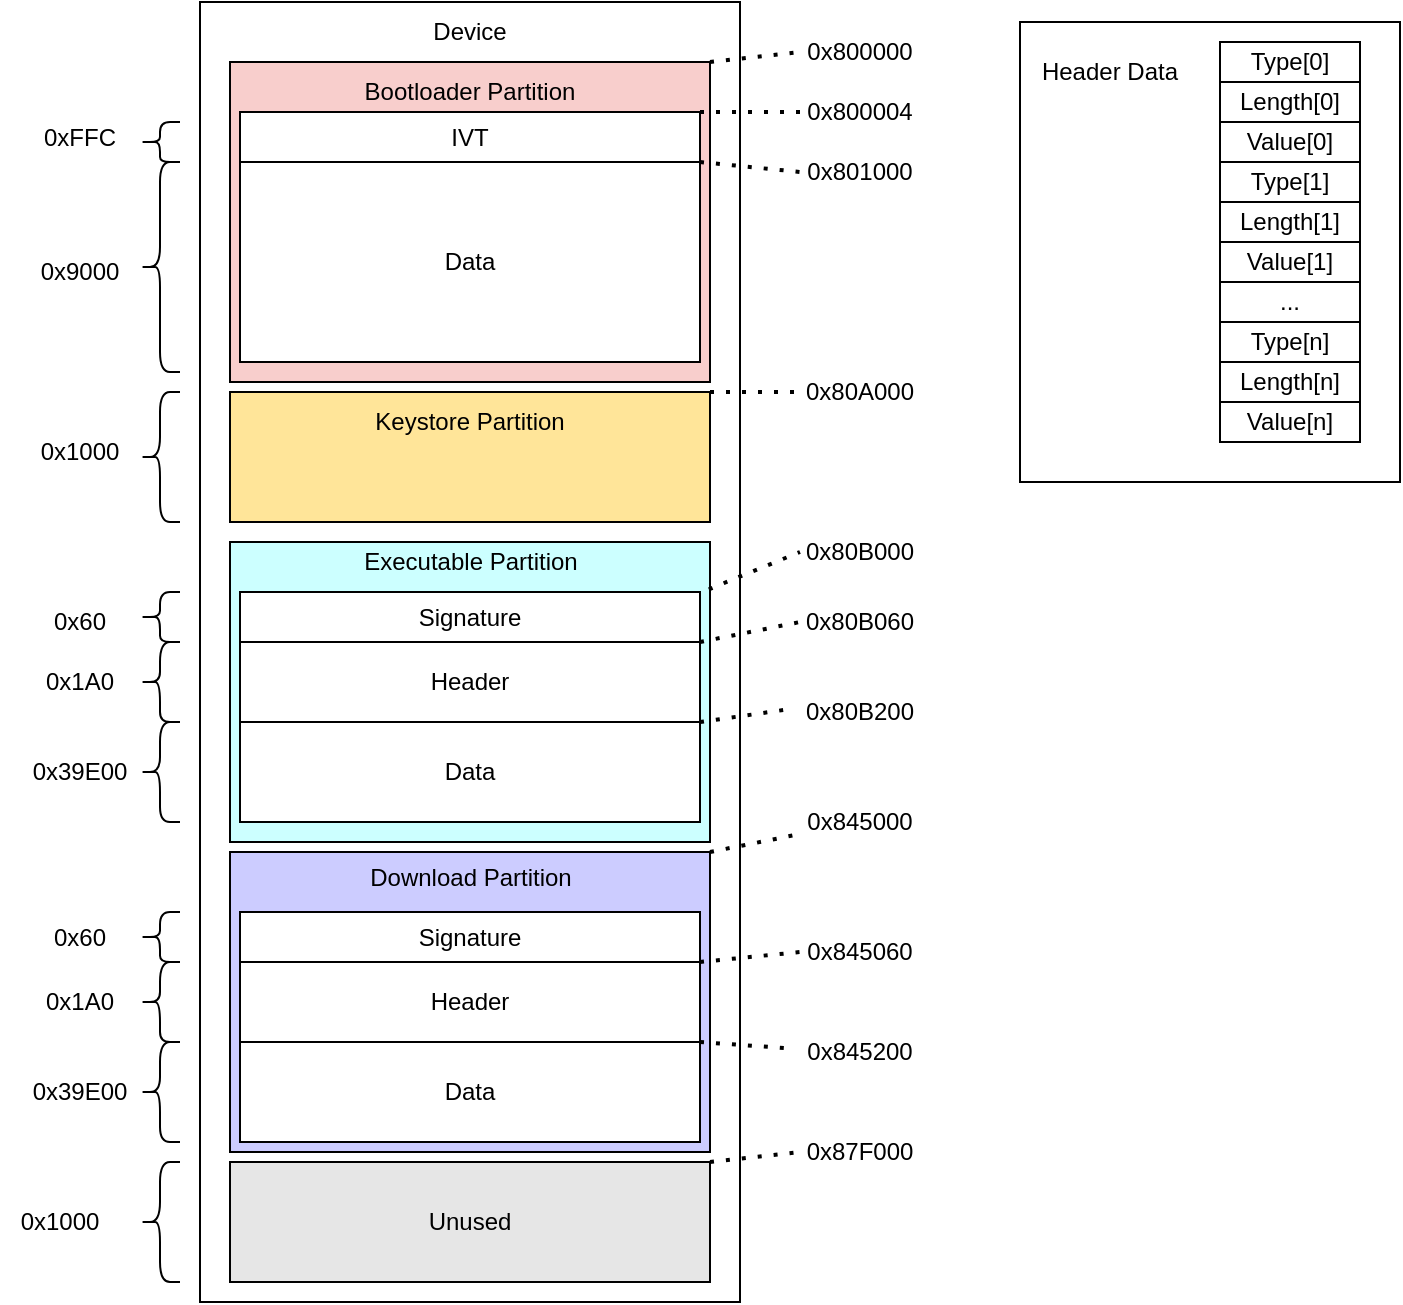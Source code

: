 <mxfile version="21.6.1" type="device">
  <diagram name="Page-1" id="_nUEg1OO4axg-l0EBhOR">
    <mxGraphModel dx="1276" dy="606" grid="1" gridSize="10" guides="1" tooltips="1" connect="1" arrows="1" fold="1" page="1" pageScale="1" pageWidth="850" pageHeight="1100" math="0" shadow="0">
      <root>
        <mxCell id="0" />
        <mxCell id="1" parent="0" />
        <mxCell id="oEjiscb--eVqVBD1iAIG-1" value="" style="rounded=0;whiteSpace=wrap;html=1;" parent="1" vertex="1">
          <mxGeometry x="220" y="60" width="270" height="650" as="geometry" />
        </mxCell>
        <mxCell id="oEjiscb--eVqVBD1iAIG-2" value="" style="rounded=0;whiteSpace=wrap;html=1;" parent="1" vertex="1">
          <mxGeometry x="630" y="70" width="190" height="230" as="geometry" />
        </mxCell>
        <mxCell id="oEjiscb--eVqVBD1iAIG-3" value="" style="rounded=0;whiteSpace=wrap;html=1;fillColor=#F8CECC;" parent="1" vertex="1">
          <mxGeometry x="235" y="90" width="240" height="160" as="geometry" />
        </mxCell>
        <mxCell id="oEjiscb--eVqVBD1iAIG-4" value="Type[0]" style="rounded=0;whiteSpace=wrap;html=1;" parent="1" vertex="1">
          <mxGeometry x="730" y="80" width="70" height="20" as="geometry" />
        </mxCell>
        <mxCell id="oEjiscb--eVqVBD1iAIG-5" value="Length[0]" style="rounded=0;whiteSpace=wrap;html=1;" parent="1" vertex="1">
          <mxGeometry x="730" y="100" width="70" height="20" as="geometry" />
        </mxCell>
        <mxCell id="oEjiscb--eVqVBD1iAIG-6" value="Value[0]" style="rounded=0;whiteSpace=wrap;html=1;" parent="1" vertex="1">
          <mxGeometry x="730" y="120" width="70" height="20" as="geometry" />
        </mxCell>
        <mxCell id="oEjiscb--eVqVBD1iAIG-7" value="Type[1]" style="rounded=0;whiteSpace=wrap;html=1;" parent="1" vertex="1">
          <mxGeometry x="730" y="140" width="70" height="20" as="geometry" />
        </mxCell>
        <mxCell id="oEjiscb--eVqVBD1iAIG-8" value="Length[1]" style="rounded=0;whiteSpace=wrap;html=1;" parent="1" vertex="1">
          <mxGeometry x="730" y="160" width="70" height="20" as="geometry" />
        </mxCell>
        <mxCell id="oEjiscb--eVqVBD1iAIG-9" value="Value[1]" style="rounded=0;whiteSpace=wrap;html=1;" parent="1" vertex="1">
          <mxGeometry x="730" y="180" width="70" height="20" as="geometry" />
        </mxCell>
        <mxCell id="oEjiscb--eVqVBD1iAIG-10" value="Type[n]" style="rounded=0;whiteSpace=wrap;html=1;" parent="1" vertex="1">
          <mxGeometry x="730" y="220" width="70" height="20" as="geometry" />
        </mxCell>
        <mxCell id="oEjiscb--eVqVBD1iAIG-11" value="Length[n]" style="rounded=0;whiteSpace=wrap;html=1;" parent="1" vertex="1">
          <mxGeometry x="730" y="240" width="70" height="20" as="geometry" />
        </mxCell>
        <mxCell id="oEjiscb--eVqVBD1iAIG-12" value="Value[n]" style="rounded=0;whiteSpace=wrap;html=1;" parent="1" vertex="1">
          <mxGeometry x="730" y="260" width="70" height="20" as="geometry" />
        </mxCell>
        <mxCell id="oEjiscb--eVqVBD1iAIG-13" value="..." style="rounded=0;whiteSpace=wrap;html=1;" parent="1" vertex="1">
          <mxGeometry x="730" y="200" width="70" height="20" as="geometry" />
        </mxCell>
        <mxCell id="oEjiscb--eVqVBD1iAIG-14" value="Header Data" style="text;html=1;strokeColor=none;fillColor=none;align=center;verticalAlign=middle;whiteSpace=wrap;rounded=0;" parent="1" vertex="1">
          <mxGeometry x="630" y="80" width="90" height="30" as="geometry" />
        </mxCell>
        <mxCell id="oEjiscb--eVqVBD1iAIG-15" value="Device" style="text;html=1;strokeColor=none;fillColor=none;align=center;verticalAlign=middle;whiteSpace=wrap;rounded=0;" parent="1" vertex="1">
          <mxGeometry x="325" y="60" width="60" height="30" as="geometry" />
        </mxCell>
        <mxCell id="oEjiscb--eVqVBD1iAIG-16" value="Bootloader Partition" style="text;html=1;strokeColor=none;fillColor=none;align=center;verticalAlign=middle;whiteSpace=wrap;rounded=0;" parent="1" vertex="1">
          <mxGeometry x="295" y="90" width="120" height="30" as="geometry" />
        </mxCell>
        <mxCell id="oEjiscb--eVqVBD1iAIG-18" value="0x800000" style="text;html=1;strokeColor=none;fillColor=none;align=center;verticalAlign=middle;whiteSpace=wrap;rounded=0;" parent="1" vertex="1">
          <mxGeometry x="520" y="70" width="60" height="30" as="geometry" />
        </mxCell>
        <mxCell id="oEjiscb--eVqVBD1iAIG-19" value="IVT" style="rounded=0;whiteSpace=wrap;html=1;" parent="1" vertex="1">
          <mxGeometry x="240" y="115" width="230" height="25" as="geometry" />
        </mxCell>
        <mxCell id="oEjiscb--eVqVBD1iAIG-23" value="" style="endArrow=none;dashed=1;html=1;dashPattern=1 3;strokeWidth=2;rounded=0;entryX=0;entryY=0.5;entryDx=0;entryDy=0;exitX=1;exitY=0;exitDx=0;exitDy=0;" parent="1" source="oEjiscb--eVqVBD1iAIG-3" target="oEjiscb--eVqVBD1iAIG-18" edge="1">
          <mxGeometry width="50" height="50" relative="1" as="geometry">
            <mxPoint x="560" y="180" as="sourcePoint" />
            <mxPoint x="610" y="130" as="targetPoint" />
          </mxGeometry>
        </mxCell>
        <mxCell id="oEjiscb--eVqVBD1iAIG-25" value="0x80A000" style="text;html=1;strokeColor=none;fillColor=none;align=center;verticalAlign=middle;whiteSpace=wrap;rounded=0;" parent="1" vertex="1">
          <mxGeometry x="520" y="240" width="60" height="30" as="geometry" />
        </mxCell>
        <mxCell id="oEjiscb--eVqVBD1iAIG-27" value="" style="rounded=0;whiteSpace=wrap;html=1;fillColor=#FFE599;" parent="1" vertex="1">
          <mxGeometry x="235" y="255" width="240" height="65" as="geometry" />
        </mxCell>
        <mxCell id="oEjiscb--eVqVBD1iAIG-31" value="" style="endArrow=none;dashed=1;html=1;dashPattern=1 3;strokeWidth=2;rounded=0;entryX=0;entryY=0.5;entryDx=0;entryDy=0;exitX=1;exitY=0;exitDx=0;exitDy=0;" parent="1" source="oEjiscb--eVqVBD1iAIG-27" target="oEjiscb--eVqVBD1iAIG-25" edge="1">
          <mxGeometry width="50" height="50" relative="1" as="geometry">
            <mxPoint x="570" y="580" as="sourcePoint" />
            <mxPoint x="620" y="530" as="targetPoint" />
          </mxGeometry>
        </mxCell>
        <mxCell id="oEjiscb--eVqVBD1iAIG-32" value="0x800004" style="text;html=1;strokeColor=none;fillColor=none;align=center;verticalAlign=middle;whiteSpace=wrap;rounded=0;" parent="1" vertex="1">
          <mxGeometry x="520" y="100" width="60" height="30" as="geometry" />
        </mxCell>
        <mxCell id="oEjiscb--eVqVBD1iAIG-34" value="" style="endArrow=none;dashed=1;html=1;dashPattern=1 3;strokeWidth=2;rounded=0;entryX=0;entryY=0.5;entryDx=0;entryDy=0;exitX=1;exitY=0;exitDx=0;exitDy=0;" parent="1" source="oEjiscb--eVqVBD1iAIG-19" target="oEjiscb--eVqVBD1iAIG-32" edge="1">
          <mxGeometry width="50" height="50" relative="1" as="geometry">
            <mxPoint x="590" y="190" as="sourcePoint" />
            <mxPoint x="640" y="140" as="targetPoint" />
          </mxGeometry>
        </mxCell>
        <mxCell id="oEjiscb--eVqVBD1iAIG-43" value="Keystore Partition" style="text;html=1;strokeColor=none;fillColor=none;align=center;verticalAlign=middle;whiteSpace=wrap;rounded=0;" parent="1" vertex="1">
          <mxGeometry x="295" y="255" width="120" height="30" as="geometry" />
        </mxCell>
        <mxCell id="oEjiscb--eVqVBD1iAIG-61" value="" style="rounded=0;whiteSpace=wrap;html=1;fillColor=#CCFFFF;" parent="1" vertex="1">
          <mxGeometry x="235" y="330" width="240" height="150" as="geometry" />
        </mxCell>
        <mxCell id="oEjiscb--eVqVBD1iAIG-62" value="Executable Partition" style="text;html=1;strokeColor=none;fillColor=none;align=center;verticalAlign=middle;whiteSpace=wrap;rounded=0;" parent="1" vertex="1">
          <mxGeometry x="292.5" y="330" width="125" height="20" as="geometry" />
        </mxCell>
        <mxCell id="oEjiscb--eVqVBD1iAIG-64" value="0x80B000" style="text;html=1;strokeColor=none;fillColor=none;align=center;verticalAlign=middle;whiteSpace=wrap;rounded=0;" parent="1" vertex="1">
          <mxGeometry x="520" y="320" width="60" height="30" as="geometry" />
        </mxCell>
        <mxCell id="oEjiscb--eVqVBD1iAIG-65" value="Header" style="rounded=0;whiteSpace=wrap;html=1;" parent="1" vertex="1">
          <mxGeometry x="240" y="380" width="230" height="40" as="geometry" />
        </mxCell>
        <mxCell id="oEjiscb--eVqVBD1iAIG-66" value="" style="endArrow=none;dashed=1;html=1;dashPattern=1 3;strokeWidth=2;rounded=0;entryX=0;entryY=0.5;entryDx=0;entryDy=0;exitX=0.987;exitY=0.067;exitDx=0;exitDy=0;exitPerimeter=0;" parent="1" source="oEjiscb--eVqVBD1iAIG-94" target="oEjiscb--eVqVBD1iAIG-64" edge="1">
          <mxGeometry width="50" height="50" relative="1" as="geometry">
            <mxPoint x="500" y="450" as="sourcePoint" />
            <mxPoint x="550" y="400" as="targetPoint" />
          </mxGeometry>
        </mxCell>
        <mxCell id="oEjiscb--eVqVBD1iAIG-67" value="0x80B060" style="text;html=1;strokeColor=none;fillColor=none;align=center;verticalAlign=middle;whiteSpace=wrap;rounded=0;" parent="1" vertex="1">
          <mxGeometry x="520" y="355" width="60" height="30" as="geometry" />
        </mxCell>
        <mxCell id="oEjiscb--eVqVBD1iAIG-68" value="" style="endArrow=none;dashed=1;html=1;dashPattern=1 3;strokeWidth=2;rounded=0;entryX=0;entryY=0.5;entryDx=0;entryDy=0;exitX=1;exitY=0;exitDx=0;exitDy=0;" parent="1" source="oEjiscb--eVqVBD1iAIG-65" target="oEjiscb--eVqVBD1iAIG-67" edge="1">
          <mxGeometry width="50" height="50" relative="1" as="geometry">
            <mxPoint x="510" y="490" as="sourcePoint" />
            <mxPoint x="560" y="440" as="targetPoint" />
          </mxGeometry>
        </mxCell>
        <mxCell id="oEjiscb--eVqVBD1iAIG-69" value="Data" style="rounded=0;whiteSpace=wrap;html=1;" parent="1" vertex="1">
          <mxGeometry x="240" y="420" width="230" height="50" as="geometry" />
        </mxCell>
        <mxCell id="oEjiscb--eVqVBD1iAIG-70" value="0x80B200" style="text;html=1;strokeColor=none;fillColor=none;align=center;verticalAlign=middle;whiteSpace=wrap;rounded=0;" parent="1" vertex="1">
          <mxGeometry x="520" y="400" width="60" height="30" as="geometry" />
        </mxCell>
        <mxCell id="oEjiscb--eVqVBD1iAIG-71" value="" style="endArrow=none;dashed=1;html=1;dashPattern=1 3;strokeWidth=2;rounded=0;entryX=-0.057;entryY=0.444;entryDx=0;entryDy=0;entryPerimeter=0;exitX=1;exitY=0;exitDx=0;exitDy=0;" parent="1" source="oEjiscb--eVqVBD1iAIG-69" target="oEjiscb--eVqVBD1iAIG-70" edge="1">
          <mxGeometry width="50" height="50" relative="1" as="geometry">
            <mxPoint x="500" y="500" as="sourcePoint" />
            <mxPoint x="550" y="450" as="targetPoint" />
          </mxGeometry>
        </mxCell>
        <mxCell id="oEjiscb--eVqVBD1iAIG-72" value="" style="rounded=0;whiteSpace=wrap;html=1;fillColor=#CCCCFF;" parent="1" vertex="1">
          <mxGeometry x="235" y="485" width="240" height="150" as="geometry" />
        </mxCell>
        <mxCell id="oEjiscb--eVqVBD1iAIG-73" value="Download Partition" style="text;html=1;strokeColor=none;fillColor=none;align=center;verticalAlign=middle;whiteSpace=wrap;rounded=0;" parent="1" vertex="1">
          <mxGeometry x="292.5" y="490" width="125" height="15" as="geometry" />
        </mxCell>
        <mxCell id="oEjiscb--eVqVBD1iAIG-74" value="Header" style="rounded=0;whiteSpace=wrap;html=1;" parent="1" vertex="1">
          <mxGeometry x="240" y="540" width="230" height="40" as="geometry" />
        </mxCell>
        <mxCell id="oEjiscb--eVqVBD1iAIG-75" value="" style="endArrow=none;dashed=1;html=1;dashPattern=1 3;strokeWidth=2;rounded=0;exitX=1;exitY=0;exitDx=0;exitDy=0;" parent="1" source="oEjiscb--eVqVBD1iAIG-72" target="oEjiscb--eVqVBD1iAIG-82" edge="1">
          <mxGeometry width="50" height="50" relative="1" as="geometry">
            <mxPoint x="500" y="605" as="sourcePoint" />
            <mxPoint x="520" y="480" as="targetPoint" />
          </mxGeometry>
        </mxCell>
        <mxCell id="oEjiscb--eVqVBD1iAIG-76" value="0x845060" style="text;html=1;strokeColor=none;fillColor=none;align=center;verticalAlign=middle;whiteSpace=wrap;rounded=0;" parent="1" vertex="1">
          <mxGeometry x="520" y="520" width="60" height="30" as="geometry" />
        </mxCell>
        <mxCell id="oEjiscb--eVqVBD1iAIG-77" value="" style="endArrow=none;dashed=1;html=1;dashPattern=1 3;strokeWidth=2;rounded=0;entryX=0;entryY=0.5;entryDx=0;entryDy=0;exitX=1;exitY=0;exitDx=0;exitDy=0;" parent="1" source="oEjiscb--eVqVBD1iAIG-74" target="oEjiscb--eVqVBD1iAIG-76" edge="1">
          <mxGeometry width="50" height="50" relative="1" as="geometry">
            <mxPoint x="510" y="645" as="sourcePoint" />
            <mxPoint x="560" y="595" as="targetPoint" />
          </mxGeometry>
        </mxCell>
        <mxCell id="oEjiscb--eVqVBD1iAIG-78" value="Data" style="rounded=0;whiteSpace=wrap;html=1;" parent="1" vertex="1">
          <mxGeometry x="240" y="580" width="230" height="50" as="geometry" />
        </mxCell>
        <mxCell id="oEjiscb--eVqVBD1iAIG-79" value="0x845200" style="text;html=1;strokeColor=none;fillColor=none;align=center;verticalAlign=middle;whiteSpace=wrap;rounded=0;" parent="1" vertex="1">
          <mxGeometry x="520" y="570" width="60" height="30" as="geometry" />
        </mxCell>
        <mxCell id="oEjiscb--eVqVBD1iAIG-80" value="" style="endArrow=none;dashed=1;html=1;dashPattern=1 3;strokeWidth=2;rounded=0;entryX=-0.057;entryY=0.444;entryDx=0;entryDy=0;entryPerimeter=0;exitX=1;exitY=0;exitDx=0;exitDy=0;" parent="1" source="oEjiscb--eVqVBD1iAIG-78" target="oEjiscb--eVqVBD1iAIG-79" edge="1">
          <mxGeometry width="50" height="50" relative="1" as="geometry">
            <mxPoint x="500" y="655" as="sourcePoint" />
            <mxPoint x="550" y="605" as="targetPoint" />
          </mxGeometry>
        </mxCell>
        <mxCell id="oEjiscb--eVqVBD1iAIG-81" value="Unused" style="rounded=0;whiteSpace=wrap;html=1;fillColor=#E6E6E6;" parent="1" vertex="1">
          <mxGeometry x="235" y="640" width="240" height="60" as="geometry" />
        </mxCell>
        <mxCell id="oEjiscb--eVqVBD1iAIG-82" value="0x845000" style="text;html=1;strokeColor=none;fillColor=none;align=center;verticalAlign=middle;whiteSpace=wrap;rounded=0;" parent="1" vertex="1">
          <mxGeometry x="520" y="455" width="60" height="30" as="geometry" />
        </mxCell>
        <mxCell id="oEjiscb--eVqVBD1iAIG-83" value="0x87F000" style="text;html=1;strokeColor=none;fillColor=none;align=center;verticalAlign=middle;whiteSpace=wrap;rounded=0;" parent="1" vertex="1">
          <mxGeometry x="520" y="620" width="60" height="30" as="geometry" />
        </mxCell>
        <mxCell id="oEjiscb--eVqVBD1iAIG-84" value="" style="endArrow=none;dashed=1;html=1;dashPattern=1 3;strokeWidth=2;rounded=0;entryX=0;entryY=0.5;entryDx=0;entryDy=0;exitX=1;exitY=0;exitDx=0;exitDy=0;" parent="1" source="oEjiscb--eVqVBD1iAIG-81" target="oEjiscb--eVqVBD1iAIG-83" edge="1">
          <mxGeometry width="50" height="50" relative="1" as="geometry">
            <mxPoint x="490" y="710" as="sourcePoint" />
            <mxPoint x="540" y="660" as="targetPoint" />
          </mxGeometry>
        </mxCell>
        <mxCell id="oEjiscb--eVqVBD1iAIG-87" value="" style="shape=curlyBracket;whiteSpace=wrap;html=1;rounded=1;labelPosition=left;verticalLabelPosition=middle;align=right;verticalAlign=middle;" parent="1" vertex="1">
          <mxGeometry x="190" y="255" width="20" height="65" as="geometry" />
        </mxCell>
        <mxCell id="oEjiscb--eVqVBD1iAIG-88" value="0x1000" style="text;html=1;strokeColor=none;fillColor=none;align=center;verticalAlign=middle;whiteSpace=wrap;rounded=0;" parent="1" vertex="1">
          <mxGeometry x="130" y="270" width="60" height="30" as="geometry" />
        </mxCell>
        <mxCell id="oEjiscb--eVqVBD1iAIG-89" value="" style="shape=curlyBracket;whiteSpace=wrap;html=1;rounded=1;labelPosition=left;verticalLabelPosition=middle;align=right;verticalAlign=middle;" parent="1" vertex="1">
          <mxGeometry x="190" y="355" width="20" height="25" as="geometry" />
        </mxCell>
        <mxCell id="oEjiscb--eVqVBD1iAIG-90" value="0x60" style="text;html=1;strokeColor=none;fillColor=none;align=center;verticalAlign=middle;whiteSpace=wrap;rounded=0;" parent="1" vertex="1">
          <mxGeometry x="130" y="355" width="60" height="30" as="geometry" />
        </mxCell>
        <mxCell id="oEjiscb--eVqVBD1iAIG-93" value="Signature" style="rounded=0;whiteSpace=wrap;html=1;" parent="1" vertex="1">
          <mxGeometry x="240" y="515" width="230" height="25" as="geometry" />
        </mxCell>
        <mxCell id="oEjiscb--eVqVBD1iAIG-94" value="Signature" style="rounded=0;whiteSpace=wrap;html=1;" parent="1" vertex="1">
          <mxGeometry x="240" y="355" width="230" height="25" as="geometry" />
        </mxCell>
        <mxCell id="oEjiscb--eVqVBD1iAIG-95" value="" style="shape=curlyBracket;whiteSpace=wrap;html=1;rounded=1;labelPosition=left;verticalLabelPosition=middle;align=right;verticalAlign=middle;" parent="1" vertex="1">
          <mxGeometry x="190" y="640" width="20" height="60" as="geometry" />
        </mxCell>
        <mxCell id="oEjiscb--eVqVBD1iAIG-96" value="0x1000" style="text;html=1;strokeColor=none;fillColor=none;align=center;verticalAlign=middle;whiteSpace=wrap;rounded=0;" parent="1" vertex="1">
          <mxGeometry x="120" y="655" width="60" height="30" as="geometry" />
        </mxCell>
        <mxCell id="oEjiscb--eVqVBD1iAIG-97" value="" style="shape=curlyBracket;whiteSpace=wrap;html=1;rounded=1;labelPosition=left;verticalLabelPosition=middle;align=right;verticalAlign=middle;" parent="1" vertex="1">
          <mxGeometry x="190" y="380" width="20" height="40" as="geometry" />
        </mxCell>
        <mxCell id="oEjiscb--eVqVBD1iAIG-98" value="0x1A0" style="text;html=1;strokeColor=none;fillColor=none;align=center;verticalAlign=middle;whiteSpace=wrap;rounded=0;" parent="1" vertex="1">
          <mxGeometry x="130" y="385" width="60" height="30" as="geometry" />
        </mxCell>
        <mxCell id="oEjiscb--eVqVBD1iAIG-99" value="" style="shape=curlyBracket;whiteSpace=wrap;html=1;rounded=1;labelPosition=left;verticalLabelPosition=middle;align=right;verticalAlign=middle;" parent="1" vertex="1">
          <mxGeometry x="190" y="420" width="20" height="50" as="geometry" />
        </mxCell>
        <mxCell id="oEjiscb--eVqVBD1iAIG-100" value="0x39E00" style="text;html=1;strokeColor=none;fillColor=none;align=center;verticalAlign=middle;whiteSpace=wrap;rounded=0;" parent="1" vertex="1">
          <mxGeometry x="130" y="430" width="60" height="30" as="geometry" />
        </mxCell>
        <mxCell id="oEjiscb--eVqVBD1iAIG-101" value="" style="shape=curlyBracket;whiteSpace=wrap;html=1;rounded=1;labelPosition=left;verticalLabelPosition=middle;align=right;verticalAlign=middle;" parent="1" vertex="1">
          <mxGeometry x="190" y="515" width="20" height="25" as="geometry" />
        </mxCell>
        <mxCell id="oEjiscb--eVqVBD1iAIG-102" value="0x60" style="text;html=1;strokeColor=none;fillColor=none;align=center;verticalAlign=middle;whiteSpace=wrap;rounded=0;" parent="1" vertex="1">
          <mxGeometry x="130" y="512.5" width="60" height="30" as="geometry" />
        </mxCell>
        <mxCell id="oEjiscb--eVqVBD1iAIG-103" value="" style="shape=curlyBracket;whiteSpace=wrap;html=1;rounded=1;labelPosition=left;verticalLabelPosition=middle;align=right;verticalAlign=middle;" parent="1" vertex="1">
          <mxGeometry x="190" y="540" width="20" height="40" as="geometry" />
        </mxCell>
        <mxCell id="oEjiscb--eVqVBD1iAIG-104" value="0x1A0" style="text;html=1;strokeColor=none;fillColor=none;align=center;verticalAlign=middle;whiteSpace=wrap;rounded=0;" parent="1" vertex="1">
          <mxGeometry x="130" y="545" width="60" height="30" as="geometry" />
        </mxCell>
        <mxCell id="oEjiscb--eVqVBD1iAIG-105" value="" style="shape=curlyBracket;whiteSpace=wrap;html=1;rounded=1;labelPosition=left;verticalLabelPosition=middle;align=right;verticalAlign=middle;" parent="1" vertex="1">
          <mxGeometry x="190" y="580" width="20" height="50" as="geometry" />
        </mxCell>
        <mxCell id="oEjiscb--eVqVBD1iAIG-106" value="0x39E00" style="text;html=1;strokeColor=none;fillColor=none;align=center;verticalAlign=middle;whiteSpace=wrap;rounded=0;" parent="1" vertex="1">
          <mxGeometry x="130" y="590" width="60" height="30" as="geometry" />
        </mxCell>
        <mxCell id="rMbF7JVK91aowrzrqFm0-1" value="" style="shape=curlyBracket;whiteSpace=wrap;html=1;rounded=1;labelPosition=left;verticalLabelPosition=middle;align=right;verticalAlign=middle;" vertex="1" parent="1">
          <mxGeometry x="190" y="140" width="20" height="105" as="geometry" />
        </mxCell>
        <mxCell id="rMbF7JVK91aowrzrqFm0-5" value="Data" style="rounded=0;whiteSpace=wrap;html=1;" vertex="1" parent="1">
          <mxGeometry x="240" y="140" width="230" height="100" as="geometry" />
        </mxCell>
        <mxCell id="rMbF7JVK91aowrzrqFm0-6" value="0x9000" style="text;html=1;strokeColor=none;fillColor=none;align=center;verticalAlign=middle;whiteSpace=wrap;rounded=0;" vertex="1" parent="1">
          <mxGeometry x="130" y="180" width="60" height="30" as="geometry" />
        </mxCell>
        <mxCell id="rMbF7JVK91aowrzrqFm0-8" value="" style="shape=curlyBracket;whiteSpace=wrap;html=1;rounded=1;labelPosition=left;verticalLabelPosition=middle;align=right;verticalAlign=middle;size=0.5;" vertex="1" parent="1">
          <mxGeometry x="190" y="120" width="20" height="20" as="geometry" />
        </mxCell>
        <mxCell id="rMbF7JVK91aowrzrqFm0-9" value="0xFFC" style="text;html=1;strokeColor=none;fillColor=none;align=center;verticalAlign=middle;whiteSpace=wrap;rounded=0;" vertex="1" parent="1">
          <mxGeometry x="130" y="112.5" width="60" height="30" as="geometry" />
        </mxCell>
        <mxCell id="rMbF7JVK91aowrzrqFm0-10" value="0x801000" style="text;html=1;strokeColor=none;fillColor=none;align=center;verticalAlign=middle;whiteSpace=wrap;rounded=0;" vertex="1" parent="1">
          <mxGeometry x="520" y="130" width="60" height="30" as="geometry" />
        </mxCell>
        <mxCell id="rMbF7JVK91aowrzrqFm0-11" value="" style="endArrow=none;dashed=1;html=1;dashPattern=1 3;strokeWidth=2;rounded=0;entryX=0;entryY=0.5;entryDx=0;entryDy=0;exitX=1;exitY=0;exitDx=0;exitDy=0;" edge="1" parent="1" source="rMbF7JVK91aowrzrqFm0-5" target="rMbF7JVK91aowrzrqFm0-10">
          <mxGeometry width="50" height="50" relative="1" as="geometry">
            <mxPoint x="470" y="220" as="sourcePoint" />
            <mxPoint x="520" y="170" as="targetPoint" />
          </mxGeometry>
        </mxCell>
      </root>
    </mxGraphModel>
  </diagram>
</mxfile>
